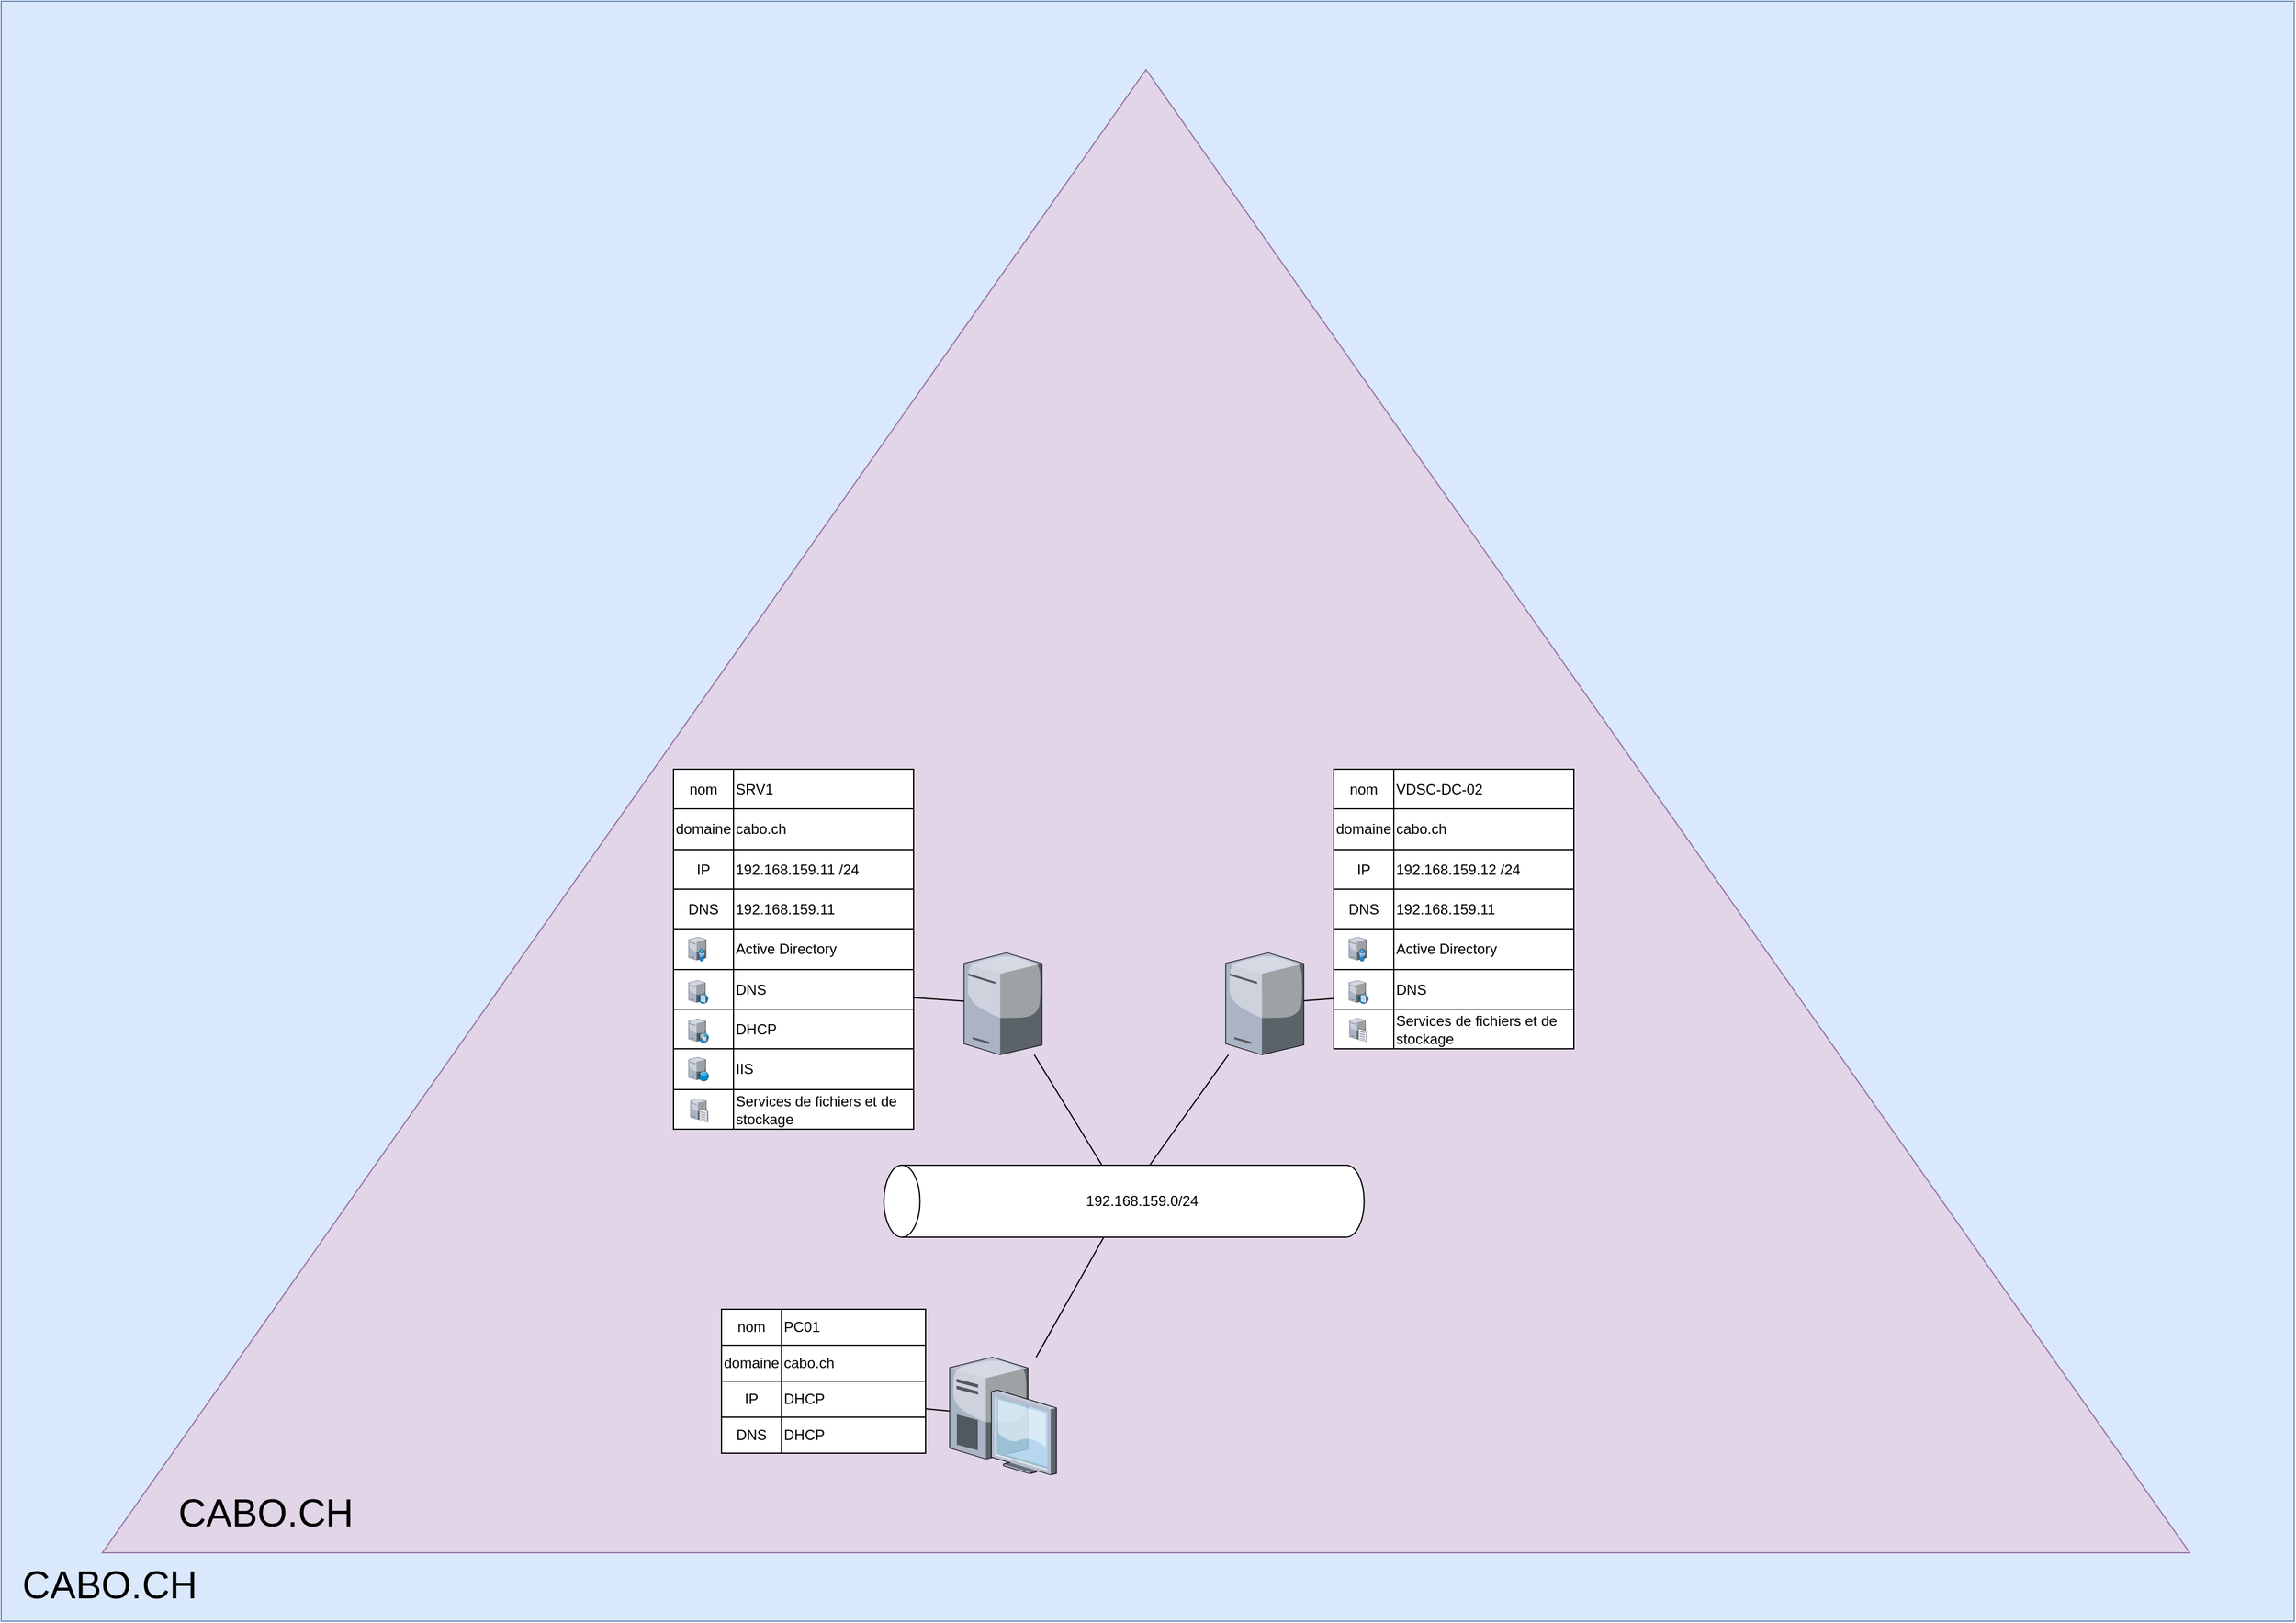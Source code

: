 <mxfile version="15.8.4" type="device"><diagram id="1HpGjEDfOVpS17Qn43Pt" name="Page-1"><mxGraphModel dx="3327" dy="2231" grid="1" gridSize="10" guides="1" tooltips="1" connect="1" arrows="1" fold="1" page="1" pageScale="1" pageWidth="827" pageHeight="1169" math="0" shadow="0"><root><mxCell id="0"/><mxCell id="1" style="locked=1;" parent="0"/><mxCell id="-kyeoJwahtp-xJOFDnog-60" value="" style="rounded=0;whiteSpace=wrap;html=1;align=left;container=1;collapsible=0;fillColor=#dae8fc;strokeColor=#6c8ebf;recursiveResize=0;expand=0;" parent="1" vertex="1"><mxGeometry x="-1090" y="-650" width="1910" height="1350" as="geometry"/></mxCell><mxCell id="-kyeoJwahtp-xJOFDnog-61" value="" style="triangle;whiteSpace=wrap;html=1;align=left;rotation=-90;container=1;collapsible=0;fillColor=#e1d5e7;strokeColor=#9673a6;recursiveResize=0;expand=0;" parent="-kyeoJwahtp-xJOFDnog-60" vertex="1"><mxGeometry x="335.63" y="-194.37" width="1235.97" height="1738.75" as="geometry"/></mxCell><mxCell id="-kyeoJwahtp-xJOFDnog-65" value="CABO.CH" style="text;html=1;align=center;verticalAlign=middle;resizable=0;points=[];autosize=1;strokeColor=none;fillColor=none;fontSize=32;" parent="-kyeoJwahtp-xJOFDnog-61" vertex="1"><mxGeometry x="-195.63" y="1434.37" width="160" height="40" as="geometry"/></mxCell><mxCell id="-kyeoJwahtp-xJOFDnog-64" value="CABO.CH" style="text;html=1;align=center;verticalAlign=middle;resizable=0;points=[];autosize=1;strokeColor=none;fillColor=none;fontSize=32;" parent="-kyeoJwahtp-xJOFDnog-60" vertex="1"><mxGeometry x="10" y="1300" width="160" height="40" as="geometry"/></mxCell><mxCell id="OlPRd9zmiTFpibc40Qrc-1" value="Content" parent="0"/><mxCell id="OlPRd9zmiTFpibc40Qrc-53" value="" style="group" vertex="1" connectable="0" parent="OlPRd9zmiTFpibc40Qrc-1"><mxGeometry x="-354.73" y="320.0" width="400" height="60" as="geometry"/></mxCell><mxCell id="OlPRd9zmiTFpibc40Qrc-54" value="" style="shape=cylinder3;whiteSpace=wrap;html=1;boundedLbl=1;backgroundOutline=1;size=15;rotation=-90;" vertex="1" parent="OlPRd9zmiTFpibc40Qrc-53"><mxGeometry x="170" y="-170" width="60" height="400" as="geometry"/></mxCell><mxCell id="OlPRd9zmiTFpibc40Qrc-55" value="192.168.159.0/24" style="text;html=1;align=center;verticalAlign=middle;resizable=0;points=[];autosize=1;strokeColor=none;fillColor=none;" vertex="1" parent="OlPRd9zmiTFpibc40Qrc-53"><mxGeometry x="160" y="20" width="110" height="20" as="geometry"/></mxCell><mxCell id="OlPRd9zmiTFpibc40Qrc-56" value="" style="edgeStyle=none;rounded=0;orthogonalLoop=1;jettySize=auto;html=1;endArrow=none;endFill=0;" edge="1" parent="OlPRd9zmiTFpibc40Qrc-1" source="OlPRd9zmiTFpibc40Qrc-57" target="OlPRd9zmiTFpibc40Qrc-54"><mxGeometry relative="1" as="geometry"/></mxCell><mxCell id="OlPRd9zmiTFpibc40Qrc-57" value="" style="verticalLabelPosition=bottom;sketch=0;aspect=fixed;html=1;verticalAlign=top;strokeColor=none;align=center;outlineConnect=0;shape=mxgraph.citrix.desktop;" vertex="1" parent="OlPRd9zmiTFpibc40Qrc-1"><mxGeometry x="-300" y="480.0" width="89" height="98" as="geometry"/></mxCell><mxCell id="OlPRd9zmiTFpibc40Qrc-58" value="" style="edgeStyle=none;rounded=0;orthogonalLoop=1;jettySize=auto;html=1;endArrow=none;endFill=0;" edge="1" parent="OlPRd9zmiTFpibc40Qrc-1" source="OlPRd9zmiTFpibc40Qrc-59" target="OlPRd9zmiTFpibc40Qrc-54"><mxGeometry relative="1" as="geometry"/></mxCell><mxCell id="OlPRd9zmiTFpibc40Qrc-59" value="" style="verticalLabelPosition=bottom;sketch=0;aspect=fixed;html=1;verticalAlign=top;strokeColor=none;align=center;outlineConnect=0;shape=mxgraph.citrix.license_server;" vertex="1" parent="OlPRd9zmiTFpibc40Qrc-1"><mxGeometry x="-70" y="143" width="65" height="85" as="geometry"/></mxCell><mxCell id="OlPRd9zmiTFpibc40Qrc-60" value="" style="shape=table;html=1;whiteSpace=wrap;startSize=0;container=1;collapsible=0;childLayout=tableLayout;" vertex="1" parent="OlPRd9zmiTFpibc40Qrc-1"><mxGeometry x="-490" y="440.0" width="170" height="120" as="geometry"/></mxCell><mxCell id="OlPRd9zmiTFpibc40Qrc-61" value="" style="shape=partialRectangle;html=1;whiteSpace=wrap;collapsible=0;dropTarget=0;pointerEvents=0;fillColor=none;top=0;left=0;bottom=0;right=0;points=[[0,0.5],[1,0.5]];portConstraint=eastwest;" vertex="1" parent="OlPRd9zmiTFpibc40Qrc-60"><mxGeometry width="170" height="30" as="geometry"/></mxCell><mxCell id="OlPRd9zmiTFpibc40Qrc-62" value="nom&lt;br&gt;" style="shape=partialRectangle;html=1;whiteSpace=wrap;connectable=0;fillColor=none;top=0;left=0;bottom=0;right=0;overflow=hidden;pointerEvents=1;" vertex="1" parent="OlPRd9zmiTFpibc40Qrc-61"><mxGeometry width="50" height="30" as="geometry"><mxRectangle width="50" height="30" as="alternateBounds"/></mxGeometry></mxCell><mxCell id="OlPRd9zmiTFpibc40Qrc-63" value="PC01" style="shape=partialRectangle;html=1;whiteSpace=wrap;connectable=0;fillColor=none;top=0;left=0;bottom=0;right=0;overflow=hidden;pointerEvents=1;align=left;" vertex="1" parent="OlPRd9zmiTFpibc40Qrc-61"><mxGeometry x="50" width="120" height="30" as="geometry"><mxRectangle width="120" height="30" as="alternateBounds"/></mxGeometry></mxCell><mxCell id="OlPRd9zmiTFpibc40Qrc-64" value="" style="shape=partialRectangle;html=1;whiteSpace=wrap;collapsible=0;dropTarget=0;pointerEvents=0;fillColor=none;top=0;left=0;bottom=0;right=0;points=[[0,0.5],[1,0.5]];portConstraint=eastwest;" vertex="1" parent="OlPRd9zmiTFpibc40Qrc-60"><mxGeometry y="30" width="170" height="30" as="geometry"/></mxCell><mxCell id="OlPRd9zmiTFpibc40Qrc-65" value="domaine" style="shape=partialRectangle;html=1;whiteSpace=wrap;connectable=0;fillColor=none;top=0;left=0;bottom=0;right=0;overflow=hidden;pointerEvents=1;" vertex="1" parent="OlPRd9zmiTFpibc40Qrc-64"><mxGeometry width="50" height="30" as="geometry"><mxRectangle width="50" height="30" as="alternateBounds"/></mxGeometry></mxCell><mxCell id="OlPRd9zmiTFpibc40Qrc-66" value="cabo.ch" style="shape=partialRectangle;html=1;whiteSpace=wrap;connectable=0;fillColor=none;top=0;left=0;bottom=0;right=0;overflow=hidden;pointerEvents=1;align=left;" vertex="1" parent="OlPRd9zmiTFpibc40Qrc-64"><mxGeometry x="50" width="120" height="30" as="geometry"><mxRectangle width="120" height="30" as="alternateBounds"/></mxGeometry></mxCell><mxCell id="OlPRd9zmiTFpibc40Qrc-67" value="" style="shape=partialRectangle;html=1;whiteSpace=wrap;collapsible=0;dropTarget=0;pointerEvents=0;fillColor=none;top=0;left=0;bottom=0;right=0;points=[[0,0.5],[1,0.5]];portConstraint=eastwest;" vertex="1" parent="OlPRd9zmiTFpibc40Qrc-60"><mxGeometry y="60" width="170" height="30" as="geometry"/></mxCell><mxCell id="OlPRd9zmiTFpibc40Qrc-68" value="IP" style="shape=partialRectangle;html=1;whiteSpace=wrap;connectable=0;fillColor=none;top=0;left=0;bottom=0;right=0;overflow=hidden;pointerEvents=1;" vertex="1" parent="OlPRd9zmiTFpibc40Qrc-67"><mxGeometry width="50" height="30" as="geometry"><mxRectangle width="50" height="30" as="alternateBounds"/></mxGeometry></mxCell><mxCell id="OlPRd9zmiTFpibc40Qrc-69" value="DHCP" style="shape=partialRectangle;html=1;whiteSpace=wrap;connectable=0;fillColor=none;top=0;left=0;bottom=0;right=0;overflow=hidden;pointerEvents=1;align=left;" vertex="1" parent="OlPRd9zmiTFpibc40Qrc-67"><mxGeometry x="50" width="120" height="30" as="geometry"><mxRectangle width="120" height="30" as="alternateBounds"/></mxGeometry></mxCell><mxCell id="OlPRd9zmiTFpibc40Qrc-70" style="shape=partialRectangle;html=1;whiteSpace=wrap;collapsible=0;dropTarget=0;pointerEvents=0;fillColor=none;top=0;left=0;bottom=0;right=0;points=[[0,0.5],[1,0.5]];portConstraint=eastwest;" vertex="1" parent="OlPRd9zmiTFpibc40Qrc-60"><mxGeometry y="90" width="170" height="30" as="geometry"/></mxCell><mxCell id="OlPRd9zmiTFpibc40Qrc-71" value="DNS" style="shape=partialRectangle;html=1;whiteSpace=wrap;connectable=0;fillColor=none;top=0;left=0;bottom=0;right=0;overflow=hidden;pointerEvents=1;" vertex="1" parent="OlPRd9zmiTFpibc40Qrc-70"><mxGeometry width="50" height="30" as="geometry"><mxRectangle width="50" height="30" as="alternateBounds"/></mxGeometry></mxCell><mxCell id="OlPRd9zmiTFpibc40Qrc-72" value="DHCP" style="shape=partialRectangle;html=1;whiteSpace=wrap;connectable=0;fillColor=none;top=0;left=0;bottom=0;right=0;overflow=hidden;pointerEvents=1;align=left;" vertex="1" parent="OlPRd9zmiTFpibc40Qrc-70"><mxGeometry x="50" width="120" height="30" as="geometry"><mxRectangle width="120" height="30" as="alternateBounds"/></mxGeometry></mxCell><mxCell id="OlPRd9zmiTFpibc40Qrc-73" value="" style="edgeStyle=none;rounded=0;orthogonalLoop=1;jettySize=auto;html=1;endArrow=none;endFill=0;" edge="1" parent="OlPRd9zmiTFpibc40Qrc-1" source="OlPRd9zmiTFpibc40Qrc-57" target="OlPRd9zmiTFpibc40Qrc-67"><mxGeometry relative="1" as="geometry"><mxPoint x="344.37" y="1023.37" as="targetPoint"/></mxGeometry></mxCell><mxCell id="OlPRd9zmiTFpibc40Qrc-108" value="" style="rounded=0;orthogonalLoop=1;jettySize=auto;html=1;endArrow=none;endFill=0;" edge="1" parent="OlPRd9zmiTFpibc40Qrc-1" source="OlPRd9zmiTFpibc40Qrc-59" target="OlPRd9zmiTFpibc40Qrc-91"><mxGeometry relative="1" as="geometry"/></mxCell><mxCell id="OlPRd9zmiTFpibc40Qrc-110" value="" style="edgeStyle=none;rounded=0;orthogonalLoop=1;jettySize=auto;html=1;endArrow=none;endFill=0;" edge="1" parent="OlPRd9zmiTFpibc40Qrc-1" source="OlPRd9zmiTFpibc40Qrc-111" target="OlPRd9zmiTFpibc40Qrc-54"><mxGeometry relative="1" as="geometry"><mxPoint x="-460.001" y="270" as="targetPoint"/></mxGeometry></mxCell><mxCell id="OlPRd9zmiTFpibc40Qrc-148" value="" style="group" vertex="1" connectable="0" parent="OlPRd9zmiTFpibc40Qrc-1"><mxGeometry x="-530" y="-10" width="200" height="300" as="geometry"/></mxCell><mxCell id="OlPRd9zmiTFpibc40Qrc-113" value="" style="shape=table;html=1;whiteSpace=wrap;startSize=0;container=1;collapsible=0;childLayout=tableLayout;" vertex="1" parent="OlPRd9zmiTFpibc40Qrc-148"><mxGeometry width="200" height="300" as="geometry"/></mxCell><mxCell id="OlPRd9zmiTFpibc40Qrc-114" value="" style="shape=partialRectangle;html=1;whiteSpace=wrap;collapsible=0;dropTarget=0;pointerEvents=0;fillColor=none;top=0;left=0;bottom=0;right=0;points=[[0,0.5],[1,0.5]];portConstraint=eastwest;" vertex="1" parent="OlPRd9zmiTFpibc40Qrc-113"><mxGeometry width="200" height="33" as="geometry"/></mxCell><mxCell id="OlPRd9zmiTFpibc40Qrc-115" value="nom&lt;br&gt;" style="shape=partialRectangle;html=1;whiteSpace=wrap;connectable=0;fillColor=none;top=0;left=0;bottom=0;right=0;overflow=hidden;pointerEvents=1;" vertex="1" parent="OlPRd9zmiTFpibc40Qrc-114"><mxGeometry width="50" height="33" as="geometry"><mxRectangle width="50" height="33" as="alternateBounds"/></mxGeometry></mxCell><mxCell id="OlPRd9zmiTFpibc40Qrc-116" value="SRV1" style="shape=partialRectangle;html=1;whiteSpace=wrap;connectable=0;fillColor=none;top=0;left=0;bottom=0;right=0;overflow=hidden;pointerEvents=1;align=left;" vertex="1" parent="OlPRd9zmiTFpibc40Qrc-114"><mxGeometry x="50" width="150" height="33" as="geometry"><mxRectangle width="150" height="33" as="alternateBounds"/></mxGeometry></mxCell><mxCell id="OlPRd9zmiTFpibc40Qrc-117" value="" style="shape=partialRectangle;html=1;whiteSpace=wrap;collapsible=0;dropTarget=0;pointerEvents=0;fillColor=none;top=0;left=0;bottom=0;right=0;points=[[0,0.5],[1,0.5]];portConstraint=eastwest;" vertex="1" parent="OlPRd9zmiTFpibc40Qrc-113"><mxGeometry y="33" width="200" height="34" as="geometry"/></mxCell><mxCell id="OlPRd9zmiTFpibc40Qrc-118" value="domaine" style="shape=partialRectangle;html=1;whiteSpace=wrap;connectable=0;fillColor=none;top=0;left=0;bottom=0;right=0;overflow=hidden;pointerEvents=1;" vertex="1" parent="OlPRd9zmiTFpibc40Qrc-117"><mxGeometry width="50" height="34" as="geometry"><mxRectangle width="50" height="34" as="alternateBounds"/></mxGeometry></mxCell><mxCell id="OlPRd9zmiTFpibc40Qrc-119" value="cabo.ch" style="shape=partialRectangle;html=1;whiteSpace=wrap;connectable=0;fillColor=none;top=0;left=0;bottom=0;right=0;overflow=hidden;pointerEvents=1;align=left;" vertex="1" parent="OlPRd9zmiTFpibc40Qrc-117"><mxGeometry x="50" width="150" height="34" as="geometry"><mxRectangle width="150" height="34" as="alternateBounds"/></mxGeometry></mxCell><mxCell id="OlPRd9zmiTFpibc40Qrc-120" value="" style="shape=partialRectangle;html=1;whiteSpace=wrap;collapsible=0;dropTarget=0;pointerEvents=0;fillColor=none;top=0;left=0;bottom=0;right=0;points=[[0,0.5],[1,0.5]];portConstraint=eastwest;" vertex="1" parent="OlPRd9zmiTFpibc40Qrc-113"><mxGeometry y="67" width="200" height="33" as="geometry"/></mxCell><mxCell id="OlPRd9zmiTFpibc40Qrc-121" value="IP" style="shape=partialRectangle;html=1;whiteSpace=wrap;connectable=0;fillColor=none;top=0;left=0;bottom=0;right=0;overflow=hidden;pointerEvents=1;" vertex="1" parent="OlPRd9zmiTFpibc40Qrc-120"><mxGeometry width="50" height="33" as="geometry"><mxRectangle width="50" height="33" as="alternateBounds"/></mxGeometry></mxCell><mxCell id="OlPRd9zmiTFpibc40Qrc-122" value="192.168.159.11 /24" style="shape=partialRectangle;html=1;whiteSpace=wrap;connectable=0;fillColor=none;top=0;left=0;bottom=0;right=0;overflow=hidden;pointerEvents=1;align=left;" vertex="1" parent="OlPRd9zmiTFpibc40Qrc-120"><mxGeometry x="50" width="150" height="33" as="geometry"><mxRectangle width="150" height="33" as="alternateBounds"/></mxGeometry></mxCell><mxCell id="OlPRd9zmiTFpibc40Qrc-123" style="shape=partialRectangle;html=1;whiteSpace=wrap;collapsible=0;dropTarget=0;pointerEvents=0;fillColor=none;top=0;left=0;bottom=0;right=0;points=[[0,0.5],[1,0.5]];portConstraint=eastwest;" vertex="1" parent="OlPRd9zmiTFpibc40Qrc-113"><mxGeometry y="100" width="200" height="33" as="geometry"/></mxCell><mxCell id="OlPRd9zmiTFpibc40Qrc-124" value="DNS" style="shape=partialRectangle;html=1;whiteSpace=wrap;connectable=0;fillColor=none;top=0;left=0;bottom=0;right=0;overflow=hidden;pointerEvents=1;" vertex="1" parent="OlPRd9zmiTFpibc40Qrc-123"><mxGeometry width="50" height="33" as="geometry"><mxRectangle width="50" height="33" as="alternateBounds"/></mxGeometry></mxCell><mxCell id="OlPRd9zmiTFpibc40Qrc-125" value="192.168.159.11" style="shape=partialRectangle;html=1;whiteSpace=wrap;connectable=0;fillColor=none;top=0;left=0;bottom=0;right=0;overflow=hidden;pointerEvents=1;align=left;" vertex="1" parent="OlPRd9zmiTFpibc40Qrc-123"><mxGeometry x="50" width="150" height="33" as="geometry"><mxRectangle width="150" height="33" as="alternateBounds"/></mxGeometry></mxCell><mxCell id="OlPRd9zmiTFpibc40Qrc-126" style="shape=partialRectangle;html=1;whiteSpace=wrap;collapsible=0;dropTarget=0;pointerEvents=0;fillColor=none;top=0;left=0;bottom=0;right=0;points=[[0,0.5],[1,0.5]];portConstraint=eastwest;" vertex="1" parent="OlPRd9zmiTFpibc40Qrc-113"><mxGeometry y="133" width="200" height="34" as="geometry"/></mxCell><mxCell id="OlPRd9zmiTFpibc40Qrc-127" style="shape=partialRectangle;html=1;whiteSpace=wrap;connectable=0;fillColor=none;top=0;left=0;bottom=0;right=0;overflow=hidden;pointerEvents=1;" vertex="1" parent="OlPRd9zmiTFpibc40Qrc-126"><mxGeometry width="50" height="34" as="geometry"><mxRectangle width="50" height="34" as="alternateBounds"/></mxGeometry></mxCell><mxCell id="OlPRd9zmiTFpibc40Qrc-128" value="Active Directory" style="shape=partialRectangle;html=1;whiteSpace=wrap;connectable=0;fillColor=none;top=0;left=0;bottom=0;right=0;overflow=hidden;pointerEvents=1;align=left;" vertex="1" parent="OlPRd9zmiTFpibc40Qrc-126"><mxGeometry x="50" width="150" height="34" as="geometry"><mxRectangle width="150" height="34" as="alternateBounds"/></mxGeometry></mxCell><mxCell id="OlPRd9zmiTFpibc40Qrc-129" style="shape=partialRectangle;html=1;whiteSpace=wrap;collapsible=0;dropTarget=0;pointerEvents=0;fillColor=none;top=0;left=0;bottom=0;right=0;points=[[0,0.5],[1,0.5]];portConstraint=eastwest;" vertex="1" parent="OlPRd9zmiTFpibc40Qrc-113"><mxGeometry y="167" width="200" height="33" as="geometry"/></mxCell><mxCell id="OlPRd9zmiTFpibc40Qrc-130" style="shape=partialRectangle;html=1;whiteSpace=wrap;connectable=0;fillColor=none;top=0;left=0;bottom=0;right=0;overflow=hidden;pointerEvents=1;" vertex="1" parent="OlPRd9zmiTFpibc40Qrc-129"><mxGeometry width="50" height="33" as="geometry"><mxRectangle width="50" height="33" as="alternateBounds"/></mxGeometry></mxCell><mxCell id="OlPRd9zmiTFpibc40Qrc-131" value="DNS" style="shape=partialRectangle;html=1;whiteSpace=wrap;connectable=0;fillColor=none;top=0;left=0;bottom=0;right=0;overflow=hidden;pointerEvents=1;align=left;" vertex="1" parent="OlPRd9zmiTFpibc40Qrc-129"><mxGeometry x="50" width="150" height="33" as="geometry"><mxRectangle width="150" height="33" as="alternateBounds"/></mxGeometry></mxCell><mxCell id="OlPRd9zmiTFpibc40Qrc-132" style="shape=partialRectangle;html=1;whiteSpace=wrap;collapsible=0;dropTarget=0;pointerEvents=0;fillColor=none;top=0;left=0;bottom=0;right=0;points=[[0,0.5],[1,0.5]];portConstraint=eastwest;" vertex="1" parent="OlPRd9zmiTFpibc40Qrc-113"><mxGeometry y="200" width="200" height="33" as="geometry"/></mxCell><mxCell id="OlPRd9zmiTFpibc40Qrc-133" style="shape=partialRectangle;html=1;whiteSpace=wrap;connectable=0;fillColor=none;top=0;left=0;bottom=0;right=0;overflow=hidden;pointerEvents=1;" vertex="1" parent="OlPRd9zmiTFpibc40Qrc-132"><mxGeometry width="50" height="33" as="geometry"><mxRectangle width="50" height="33" as="alternateBounds"/></mxGeometry></mxCell><mxCell id="OlPRd9zmiTFpibc40Qrc-134" value="DHCP" style="shape=partialRectangle;html=1;whiteSpace=wrap;connectable=0;fillColor=none;top=0;left=0;bottom=0;right=0;overflow=hidden;pointerEvents=1;align=left;" vertex="1" parent="OlPRd9zmiTFpibc40Qrc-132"><mxGeometry x="50" width="150" height="33" as="geometry"><mxRectangle width="150" height="33" as="alternateBounds"/></mxGeometry></mxCell><mxCell id="OlPRd9zmiTFpibc40Qrc-135" style="shape=partialRectangle;html=1;whiteSpace=wrap;collapsible=0;dropTarget=0;pointerEvents=0;fillColor=none;top=0;left=0;bottom=0;right=0;points=[[0,0.5],[1,0.5]];portConstraint=eastwest;" vertex="1" parent="OlPRd9zmiTFpibc40Qrc-113"><mxGeometry y="233" width="200" height="34" as="geometry"/></mxCell><mxCell id="OlPRd9zmiTFpibc40Qrc-136" style="shape=partialRectangle;html=1;whiteSpace=wrap;connectable=0;fillColor=none;top=0;left=0;bottom=0;right=0;overflow=hidden;pointerEvents=1;" vertex="1" parent="OlPRd9zmiTFpibc40Qrc-135"><mxGeometry width="50" height="34" as="geometry"><mxRectangle width="50" height="34" as="alternateBounds"/></mxGeometry></mxCell><mxCell id="OlPRd9zmiTFpibc40Qrc-137" value="IIS" style="shape=partialRectangle;html=1;whiteSpace=wrap;connectable=0;fillColor=none;top=0;left=0;bottom=0;right=0;overflow=hidden;pointerEvents=1;align=left;" vertex="1" parent="OlPRd9zmiTFpibc40Qrc-135"><mxGeometry x="50" width="150" height="34" as="geometry"><mxRectangle width="150" height="34" as="alternateBounds"/></mxGeometry></mxCell><mxCell id="OlPRd9zmiTFpibc40Qrc-138" style="shape=partialRectangle;html=1;whiteSpace=wrap;collapsible=0;dropTarget=0;pointerEvents=0;fillColor=none;top=0;left=0;bottom=0;right=0;points=[[0,0.5],[1,0.5]];portConstraint=eastwest;" vertex="1" parent="OlPRd9zmiTFpibc40Qrc-113"><mxGeometry y="267" width="200" height="33" as="geometry"/></mxCell><mxCell id="OlPRd9zmiTFpibc40Qrc-139" value="&lt;span style=&quot;color: rgba(0 , 0 , 0 , 0) ; font-family: monospace ; font-size: 0px&quot;&gt;%3CmxGraphModel%3E%3Croot%3E%3CmxCell%20id%3D%220%22%2F%3E%3CmxCell%20id%3D%221%22%20parent%3D%220%22%2F%3E%3CmxCell%20id%3D%222%22%20value%3D%22%22%20style%3D%22verticalLabelPosition%3Dbottom%3Bsketch%3D0%3Baspect%3Dfixed%3Bhtml%3D1%3BverticalAlign%3Dtop%3BstrokeColor%3Dnone%3Balign%3Dcenter%3BoutlineConnect%3D0%3Bshape%3Dmxgraph.citrix.file_server%3B%22%20vertex%3D%221%22%20parent%3D%221%22%3E%3CmxGeometry%20x%3D%22620%22%20y%3D%22410%22%20width%3D%2214.64%22%20height%3D%2220%22%20as%3D%22geometry%22%2F%3E%3C%2FmxCell%3E%3C%2Froot%3E%3C%2FmxGraphModel%3E&lt;/span&gt;" style="shape=partialRectangle;html=1;whiteSpace=wrap;connectable=0;fillColor=none;top=0;left=0;bottom=0;right=0;overflow=hidden;pointerEvents=1;dropTarget=1;" vertex="1" parent="OlPRd9zmiTFpibc40Qrc-138"><mxGeometry width="50" height="33" as="geometry"><mxRectangle width="50" height="33" as="alternateBounds"/></mxGeometry></mxCell><mxCell id="OlPRd9zmiTFpibc40Qrc-140" value="Services de fichiers et de stockage" style="shape=partialRectangle;html=1;whiteSpace=wrap;connectable=0;fillColor=none;top=0;left=0;bottom=0;right=0;overflow=hidden;pointerEvents=1;align=left;" vertex="1" parent="OlPRd9zmiTFpibc40Qrc-138"><mxGeometry x="50" width="150" height="33" as="geometry"><mxRectangle width="150" height="33" as="alternateBounds"/></mxGeometry></mxCell><mxCell id="OlPRd9zmiTFpibc40Qrc-141" value="" style="verticalLabelPosition=bottom;sketch=0;aspect=fixed;html=1;verticalAlign=top;strokeColor=none;align=center;outlineConnect=0;shape=mxgraph.citrix.directory_server;" vertex="1" parent="OlPRd9zmiTFpibc40Qrc-148"><mxGeometry x="12.48" y="140" width="14.69" height="20" as="geometry"/></mxCell><mxCell id="OlPRd9zmiTFpibc40Qrc-142" value="" style="verticalLabelPosition=bottom;sketch=0;aspect=fixed;html=1;verticalAlign=top;strokeColor=none;align=center;outlineConnect=0;shape=mxgraph.citrix.dns_server;" vertex="1" parent="OlPRd9zmiTFpibc40Qrc-148"><mxGeometry x="12.48" y="175.5" width="16.54" height="20" as="geometry"/></mxCell><mxCell id="OlPRd9zmiTFpibc40Qrc-143" value="" style="verticalLabelPosition=bottom;sketch=0;aspect=fixed;html=1;verticalAlign=top;strokeColor=none;align=center;outlineConnect=0;shape=mxgraph.citrix.dhcp_server;" vertex="1" parent="OlPRd9zmiTFpibc40Qrc-148"><mxGeometry x="12.48" y="208" width="16.89" height="20" as="geometry"/></mxCell><mxCell id="OlPRd9zmiTFpibc40Qrc-144" value="" style="verticalLabelPosition=bottom;sketch=0;aspect=fixed;html=1;verticalAlign=top;strokeColor=none;align=center;outlineConnect=0;shape=mxgraph.citrix.web_server;" vertex="1" parent="OlPRd9zmiTFpibc40Qrc-148"><mxGeometry x="12.48" y="240" width="17" height="20" as="geometry"/></mxCell><mxCell id="OlPRd9zmiTFpibc40Qrc-145" value="" style="verticalLabelPosition=bottom;sketch=0;aspect=fixed;html=1;verticalAlign=top;strokeColor=none;align=center;outlineConnect=0;shape=mxgraph.citrix.file_server;" vertex="1" parent="OlPRd9zmiTFpibc40Qrc-148"><mxGeometry x="14.0" y="274" width="14.64" height="20" as="geometry"/></mxCell><mxCell id="OlPRd9zmiTFpibc40Qrc-111" value="" style="verticalLabelPosition=bottom;sketch=0;aspect=fixed;html=1;verticalAlign=top;strokeColor=none;align=center;outlineConnect=0;shape=mxgraph.citrix.license_server;" vertex="1" parent="OlPRd9zmiTFpibc40Qrc-1"><mxGeometry x="-288" y="143" width="65" height="85" as="geometry"/></mxCell><mxCell id="OlPRd9zmiTFpibc40Qrc-146" value="" style="rounded=0;orthogonalLoop=1;jettySize=auto;html=1;endArrow=none;endFill=0;" edge="1" parent="OlPRd9zmiTFpibc40Qrc-1" source="OlPRd9zmiTFpibc40Qrc-111" target="OlPRd9zmiTFpibc40Qrc-129"><mxGeometry relative="1" as="geometry"/></mxCell><mxCell id="OlPRd9zmiTFpibc40Qrc-149" value="" style="group" vertex="1" connectable="0" parent="OlPRd9zmiTFpibc40Qrc-1"><mxGeometry x="20" y="-10" width="200" height="233" as="geometry"/></mxCell><mxCell id="OlPRd9zmiTFpibc40Qrc-75" value="" style="shape=table;html=1;whiteSpace=wrap;startSize=0;container=1;collapsible=0;childLayout=tableLayout;" vertex="1" parent="OlPRd9zmiTFpibc40Qrc-149"><mxGeometry width="200" height="233" as="geometry"/></mxCell><mxCell id="OlPRd9zmiTFpibc40Qrc-76" value="" style="shape=partialRectangle;html=1;whiteSpace=wrap;collapsible=0;dropTarget=0;pointerEvents=0;fillColor=none;top=0;left=0;bottom=0;right=0;points=[[0,0.5],[1,0.5]];portConstraint=eastwest;" vertex="1" parent="OlPRd9zmiTFpibc40Qrc-75"><mxGeometry width="200" height="33" as="geometry"/></mxCell><mxCell id="OlPRd9zmiTFpibc40Qrc-77" value="nom&lt;br&gt;" style="shape=partialRectangle;html=1;whiteSpace=wrap;connectable=0;fillColor=none;top=0;left=0;bottom=0;right=0;overflow=hidden;pointerEvents=1;" vertex="1" parent="OlPRd9zmiTFpibc40Qrc-76"><mxGeometry width="50" height="33" as="geometry"><mxRectangle width="50" height="33" as="alternateBounds"/></mxGeometry></mxCell><mxCell id="OlPRd9zmiTFpibc40Qrc-78" value="VDSC-DC-02" style="shape=partialRectangle;html=1;whiteSpace=wrap;connectable=0;fillColor=none;top=0;left=0;bottom=0;right=0;overflow=hidden;pointerEvents=1;align=left;" vertex="1" parent="OlPRd9zmiTFpibc40Qrc-76"><mxGeometry x="50" width="150" height="33" as="geometry"><mxRectangle width="150" height="33" as="alternateBounds"/></mxGeometry></mxCell><mxCell id="OlPRd9zmiTFpibc40Qrc-79" value="" style="shape=partialRectangle;html=1;whiteSpace=wrap;collapsible=0;dropTarget=0;pointerEvents=0;fillColor=none;top=0;left=0;bottom=0;right=0;points=[[0,0.5],[1,0.5]];portConstraint=eastwest;" vertex="1" parent="OlPRd9zmiTFpibc40Qrc-75"><mxGeometry y="33" width="200" height="34" as="geometry"/></mxCell><mxCell id="OlPRd9zmiTFpibc40Qrc-80" value="domaine" style="shape=partialRectangle;html=1;whiteSpace=wrap;connectable=0;fillColor=none;top=0;left=0;bottom=0;right=0;overflow=hidden;pointerEvents=1;" vertex="1" parent="OlPRd9zmiTFpibc40Qrc-79"><mxGeometry width="50" height="34" as="geometry"><mxRectangle width="50" height="34" as="alternateBounds"/></mxGeometry></mxCell><mxCell id="OlPRd9zmiTFpibc40Qrc-81" value="cabo.ch" style="shape=partialRectangle;html=1;whiteSpace=wrap;connectable=0;fillColor=none;top=0;left=0;bottom=0;right=0;overflow=hidden;pointerEvents=1;align=left;" vertex="1" parent="OlPRd9zmiTFpibc40Qrc-79"><mxGeometry x="50" width="150" height="34" as="geometry"><mxRectangle width="150" height="34" as="alternateBounds"/></mxGeometry></mxCell><mxCell id="OlPRd9zmiTFpibc40Qrc-82" value="" style="shape=partialRectangle;html=1;whiteSpace=wrap;collapsible=0;dropTarget=0;pointerEvents=0;fillColor=none;top=0;left=0;bottom=0;right=0;points=[[0,0.5],[1,0.5]];portConstraint=eastwest;" vertex="1" parent="OlPRd9zmiTFpibc40Qrc-75"><mxGeometry y="67" width="200" height="33" as="geometry"/></mxCell><mxCell id="OlPRd9zmiTFpibc40Qrc-83" value="IP" style="shape=partialRectangle;html=1;whiteSpace=wrap;connectable=0;fillColor=none;top=0;left=0;bottom=0;right=0;overflow=hidden;pointerEvents=1;" vertex="1" parent="OlPRd9zmiTFpibc40Qrc-82"><mxGeometry width="50" height="33" as="geometry"><mxRectangle width="50" height="33" as="alternateBounds"/></mxGeometry></mxCell><mxCell id="OlPRd9zmiTFpibc40Qrc-84" value="192.168.159.12 /24" style="shape=partialRectangle;html=1;whiteSpace=wrap;connectable=0;fillColor=none;top=0;left=0;bottom=0;right=0;overflow=hidden;pointerEvents=1;align=left;" vertex="1" parent="OlPRd9zmiTFpibc40Qrc-82"><mxGeometry x="50" width="150" height="33" as="geometry"><mxRectangle width="150" height="33" as="alternateBounds"/></mxGeometry></mxCell><mxCell id="OlPRd9zmiTFpibc40Qrc-85" style="shape=partialRectangle;html=1;whiteSpace=wrap;collapsible=0;dropTarget=0;pointerEvents=0;fillColor=none;top=0;left=0;bottom=0;right=0;points=[[0,0.5],[1,0.5]];portConstraint=eastwest;" vertex="1" parent="OlPRd9zmiTFpibc40Qrc-75"><mxGeometry y="100" width="200" height="33" as="geometry"/></mxCell><mxCell id="OlPRd9zmiTFpibc40Qrc-86" value="DNS" style="shape=partialRectangle;html=1;whiteSpace=wrap;connectable=0;fillColor=none;top=0;left=0;bottom=0;right=0;overflow=hidden;pointerEvents=1;" vertex="1" parent="OlPRd9zmiTFpibc40Qrc-85"><mxGeometry width="50" height="33" as="geometry"><mxRectangle width="50" height="33" as="alternateBounds"/></mxGeometry></mxCell><mxCell id="OlPRd9zmiTFpibc40Qrc-87" value="192.168.159.11" style="shape=partialRectangle;html=1;whiteSpace=wrap;connectable=0;fillColor=none;top=0;left=0;bottom=0;right=0;overflow=hidden;pointerEvents=1;align=left;" vertex="1" parent="OlPRd9zmiTFpibc40Qrc-85"><mxGeometry x="50" width="150" height="33" as="geometry"><mxRectangle width="150" height="33" as="alternateBounds"/></mxGeometry></mxCell><mxCell id="OlPRd9zmiTFpibc40Qrc-88" style="shape=partialRectangle;html=1;whiteSpace=wrap;collapsible=0;dropTarget=0;pointerEvents=0;fillColor=none;top=0;left=0;bottom=0;right=0;points=[[0,0.5],[1,0.5]];portConstraint=eastwest;" vertex="1" parent="OlPRd9zmiTFpibc40Qrc-75"><mxGeometry y="133" width="200" height="34" as="geometry"/></mxCell><mxCell id="OlPRd9zmiTFpibc40Qrc-89" style="shape=partialRectangle;html=1;whiteSpace=wrap;connectable=0;fillColor=none;top=0;left=0;bottom=0;right=0;overflow=hidden;pointerEvents=1;" vertex="1" parent="OlPRd9zmiTFpibc40Qrc-88"><mxGeometry width="50" height="34" as="geometry"><mxRectangle width="50" height="34" as="alternateBounds"/></mxGeometry></mxCell><mxCell id="OlPRd9zmiTFpibc40Qrc-90" value="Active Directory" style="shape=partialRectangle;html=1;whiteSpace=wrap;connectable=0;fillColor=none;top=0;left=0;bottom=0;right=0;overflow=hidden;pointerEvents=1;align=left;" vertex="1" parent="OlPRd9zmiTFpibc40Qrc-88"><mxGeometry x="50" width="150" height="34" as="geometry"><mxRectangle width="150" height="34" as="alternateBounds"/></mxGeometry></mxCell><mxCell id="OlPRd9zmiTFpibc40Qrc-91" style="shape=partialRectangle;html=1;whiteSpace=wrap;collapsible=0;dropTarget=0;pointerEvents=0;fillColor=none;top=0;left=0;bottom=0;right=0;points=[[0,0.5],[1,0.5]];portConstraint=eastwest;" vertex="1" parent="OlPRd9zmiTFpibc40Qrc-75"><mxGeometry y="167" width="200" height="33" as="geometry"/></mxCell><mxCell id="OlPRd9zmiTFpibc40Qrc-92" style="shape=partialRectangle;html=1;whiteSpace=wrap;connectable=0;fillColor=none;top=0;left=0;bottom=0;right=0;overflow=hidden;pointerEvents=1;" vertex="1" parent="OlPRd9zmiTFpibc40Qrc-91"><mxGeometry width="50" height="33" as="geometry"><mxRectangle width="50" height="33" as="alternateBounds"/></mxGeometry></mxCell><mxCell id="OlPRd9zmiTFpibc40Qrc-93" value="DNS" style="shape=partialRectangle;html=1;whiteSpace=wrap;connectable=0;fillColor=none;top=0;left=0;bottom=0;right=0;overflow=hidden;pointerEvents=1;align=left;" vertex="1" parent="OlPRd9zmiTFpibc40Qrc-91"><mxGeometry x="50" width="150" height="33" as="geometry"><mxRectangle width="150" height="33" as="alternateBounds"/></mxGeometry></mxCell><mxCell id="OlPRd9zmiTFpibc40Qrc-100" style="shape=partialRectangle;html=1;whiteSpace=wrap;collapsible=0;dropTarget=0;pointerEvents=0;fillColor=none;top=0;left=0;bottom=0;right=0;points=[[0,0.5],[1,0.5]];portConstraint=eastwest;" vertex="1" parent="OlPRd9zmiTFpibc40Qrc-75"><mxGeometry y="200" width="200" height="33" as="geometry"/></mxCell><mxCell id="OlPRd9zmiTFpibc40Qrc-101" value="&lt;span style=&quot;color: rgba(0 , 0 , 0 , 0) ; font-family: monospace ; font-size: 0px&quot;&gt;%3CmxGraphModel%3E%3Croot%3E%3CmxCell%20id%3D%220%22%2F%3E%3CmxCell%20id%3D%221%22%20parent%3D%220%22%2F%3E%3CmxCell%20id%3D%222%22%20value%3D%22%22%20style%3D%22verticalLabelPosition%3Dbottom%3Bsketch%3D0%3Baspect%3Dfixed%3Bhtml%3D1%3BverticalAlign%3Dtop%3BstrokeColor%3Dnone%3Balign%3Dcenter%3BoutlineConnect%3D0%3Bshape%3Dmxgraph.citrix.file_server%3B%22%20vertex%3D%221%22%20parent%3D%221%22%3E%3CmxGeometry%20x%3D%22620%22%20y%3D%22410%22%20width%3D%2214.64%22%20height%3D%2220%22%20as%3D%22geometry%22%2F%3E%3C%2FmxCell%3E%3C%2Froot%3E%3C%2FmxGraphModel%3E&lt;/span&gt;" style="shape=partialRectangle;html=1;whiteSpace=wrap;connectable=0;fillColor=none;top=0;left=0;bottom=0;right=0;overflow=hidden;pointerEvents=1;dropTarget=1;" vertex="1" parent="OlPRd9zmiTFpibc40Qrc-100"><mxGeometry width="50" height="33" as="geometry"><mxRectangle width="50" height="33" as="alternateBounds"/></mxGeometry></mxCell><mxCell id="OlPRd9zmiTFpibc40Qrc-102" value="Services de fichiers et de stockage" style="shape=partialRectangle;html=1;whiteSpace=wrap;connectable=0;fillColor=none;top=0;left=0;bottom=0;right=0;overflow=hidden;pointerEvents=1;align=left;" vertex="1" parent="OlPRd9zmiTFpibc40Qrc-100"><mxGeometry x="50" width="150" height="33" as="geometry"><mxRectangle width="150" height="33" as="alternateBounds"/></mxGeometry></mxCell><mxCell id="OlPRd9zmiTFpibc40Qrc-103" value="" style="verticalLabelPosition=bottom;sketch=0;aspect=fixed;html=1;verticalAlign=top;strokeColor=none;align=center;outlineConnect=0;shape=mxgraph.citrix.directory_server;" vertex="1" parent="OlPRd9zmiTFpibc40Qrc-149"><mxGeometry x="12.48" y="140" width="14.69" height="20" as="geometry"/></mxCell><mxCell id="OlPRd9zmiTFpibc40Qrc-104" value="" style="verticalLabelPosition=bottom;sketch=0;aspect=fixed;html=1;verticalAlign=top;strokeColor=none;align=center;outlineConnect=0;shape=mxgraph.citrix.dns_server;" vertex="1" parent="OlPRd9zmiTFpibc40Qrc-149"><mxGeometry x="12.48" y="175.5" width="16.54" height="20" as="geometry"/></mxCell><mxCell id="OlPRd9zmiTFpibc40Qrc-107" value="" style="verticalLabelPosition=bottom;sketch=0;aspect=fixed;html=1;verticalAlign=top;strokeColor=none;align=center;outlineConnect=0;shape=mxgraph.citrix.file_server;" vertex="1" parent="OlPRd9zmiTFpibc40Qrc-149"><mxGeometry x="13" y="207" width="14.64" height="20" as="geometry"/></mxCell></root></mxGraphModel></diagram></mxfile>